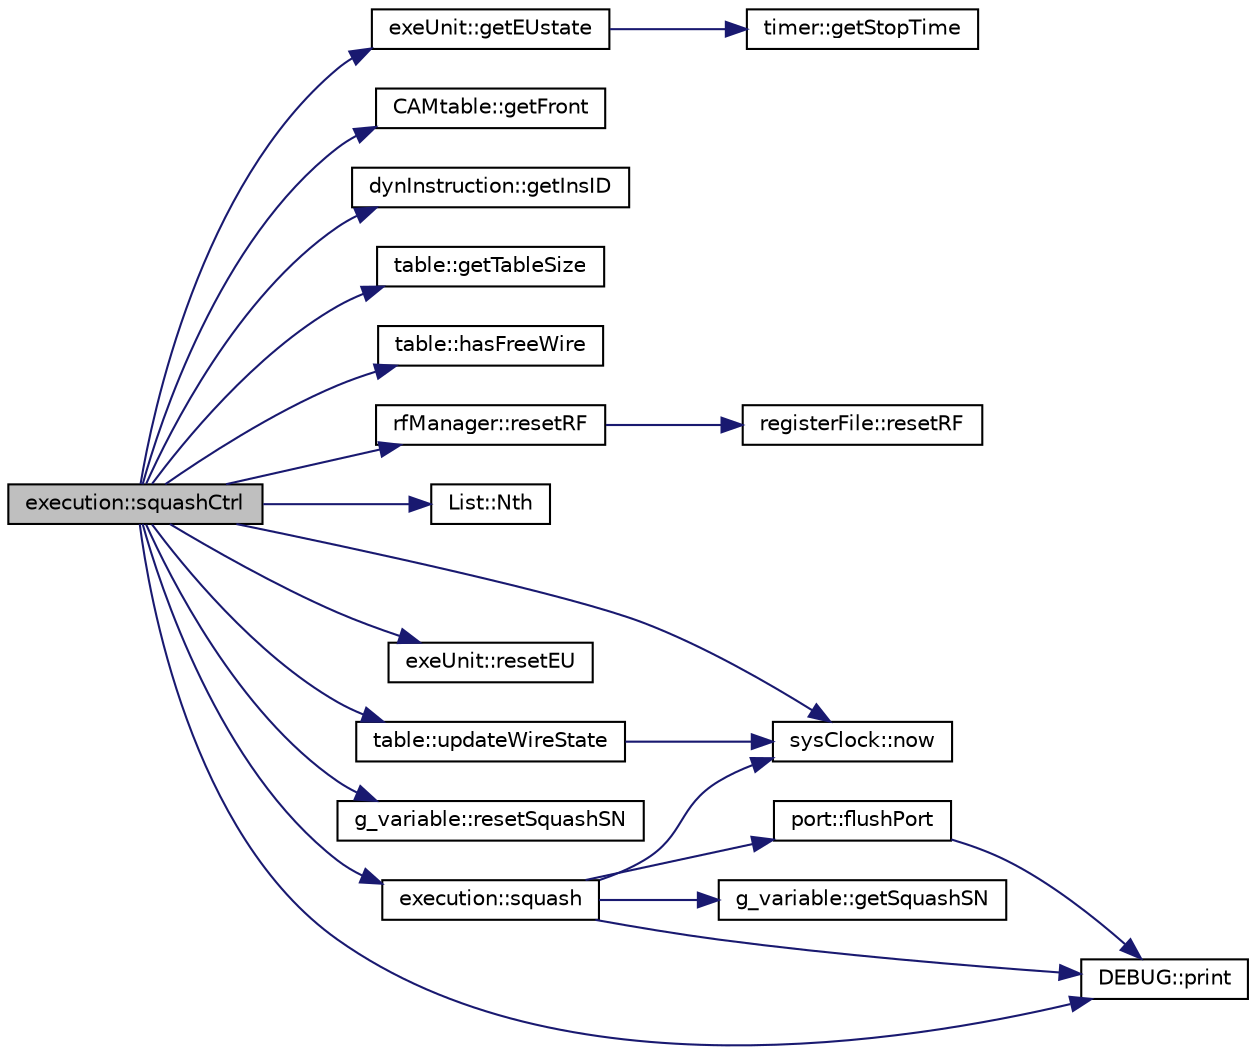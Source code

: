 digraph G
{
  edge [fontname="Helvetica",fontsize="10",labelfontname="Helvetica",labelfontsize="10"];
  node [fontname="Helvetica",fontsize="10",shape=record];
  rankdir=LR;
  Node1 [label="execution::squashCtrl",height=0.2,width=0.4,color="black", fillcolor="grey75", style="filled" fontcolor="black"];
  Node1 -> Node2 [color="midnightblue",fontsize="10",style="solid",fontname="Helvetica"];
  Node2 [label="exeUnit::getEUstate",height=0.2,width=0.4,color="black", fillcolor="white", style="filled",URL="$structexeUnit.html#a739cfd78a98068a64fb2e807f49c4312"];
  Node2 -> Node3 [color="midnightblue",fontsize="10",style="solid",fontname="Helvetica"];
  Node3 [label="timer::getStopTime",height=0.2,width=0.4,color="black", fillcolor="white", style="filled",URL="$structtimer.html#a5a974df09de3c943843cccb24bfdc2b3"];
  Node1 -> Node4 [color="midnightblue",fontsize="10",style="solid",fontname="Helvetica"];
  Node4 [label="CAMtable::getFront",height=0.2,width=0.4,color="black", fillcolor="white", style="filled",URL="$classCAMtable.html#a1111b552094db836302ac5ce0671794a"];
  Node1 -> Node5 [color="midnightblue",fontsize="10",style="solid",fontname="Helvetica"];
  Node5 [label="dynInstruction::getInsID",height=0.2,width=0.4,color="black", fillcolor="white", style="filled",URL="$classdynInstruction.html#ab38b8181f522daae77cb46d701fb5302"];
  Node1 -> Node6 [color="midnightblue",fontsize="10",style="solid",fontname="Helvetica"];
  Node6 [label="table::getTableSize",height=0.2,width=0.4,color="black", fillcolor="white", style="filled",URL="$classtable.html#af9c07419ae48bd029f03a9e7ca29c43f"];
  Node1 -> Node7 [color="midnightblue",fontsize="10",style="solid",fontname="Helvetica"];
  Node7 [label="table::hasFreeWire",height=0.2,width=0.4,color="black", fillcolor="white", style="filled",URL="$classtable.html#ade9af281ee70b0cf544060c478ffbfe1"];
  Node1 -> Node8 [color="midnightblue",fontsize="10",style="solid",fontname="Helvetica"];
  Node8 [label="sysClock::now",height=0.2,width=0.4,color="black", fillcolor="white", style="filled",URL="$classsysClock.html#af027a57c8bc3d0dab4fe5a0f870b7d20"];
  Node1 -> Node9 [color="midnightblue",fontsize="10",style="solid",fontname="Helvetica"];
  Node9 [label="List::Nth",height=0.2,width=0.4,color="black", fillcolor="white", style="filled",URL="$classList.html#a5eb964816de33c85e1d46658ddf8c6c4"];
  Node1 -> Node10 [color="midnightblue",fontsize="10",style="solid",fontname="Helvetica"];
  Node10 [label="DEBUG::print",height=0.2,width=0.4,color="black", fillcolor="white", style="filled",URL="$classDEBUG.html#ab38f086785f7239084b735007297078a"];
  Node1 -> Node11 [color="midnightblue",fontsize="10",style="solid",fontname="Helvetica"];
  Node11 [label="exeUnit::resetEU",height=0.2,width=0.4,color="black", fillcolor="white", style="filled",URL="$structexeUnit.html#a31fd51a344347d96c9be688de8e0f97a"];
  Node1 -> Node12 [color="midnightblue",fontsize="10",style="solid",fontname="Helvetica"];
  Node12 [label="rfManager::resetRF",height=0.2,width=0.4,color="black", fillcolor="white", style="filled",URL="$classrfManager.html#aca3886ea56db6dd13b096be05adee188"];
  Node12 -> Node13 [color="midnightblue",fontsize="10",style="solid",fontname="Helvetica"];
  Node13 [label="registerFile::resetRF",height=0.2,width=0.4,color="black", fillcolor="white", style="filled",URL="$classregisterFile.html#a9e487acbcecb5a905a4ee1c80adf48e4"];
  Node1 -> Node14 [color="midnightblue",fontsize="10",style="solid",fontname="Helvetica"];
  Node14 [label="g_variable::resetSquashSN",height=0.2,width=0.4,color="black", fillcolor="white", style="filled",URL="$structg__variable.html#a0031c2dbd6463bf57b4d24335eb7b9ca"];
  Node1 -> Node15 [color="midnightblue",fontsize="10",style="solid",fontname="Helvetica"];
  Node15 [label="execution::squash",height=0.2,width=0.4,color="black", fillcolor="white", style="filled",URL="$classexecution.html#a243c30ebc13c7e2e6c1eb46a8fcac55e"];
  Node15 -> Node16 [color="midnightblue",fontsize="10",style="solid",fontname="Helvetica"];
  Node16 [label="port::flushPort",height=0.2,width=0.4,color="black", fillcolor="white", style="filled",URL="$classport.html#a58991733cd9bb95beb7303826b9b3d3f"];
  Node16 -> Node10 [color="midnightblue",fontsize="10",style="solid",fontname="Helvetica"];
  Node15 -> Node17 [color="midnightblue",fontsize="10",style="solid",fontname="Helvetica"];
  Node17 [label="g_variable::getSquashSN",height=0.2,width=0.4,color="black", fillcolor="white", style="filled",URL="$structg__variable.html#a366fb213b96fa81e166dbe60a16c3e4f"];
  Node15 -> Node8 [color="midnightblue",fontsize="10",style="solid",fontname="Helvetica"];
  Node15 -> Node10 [color="midnightblue",fontsize="10",style="solid",fontname="Helvetica"];
  Node1 -> Node18 [color="midnightblue",fontsize="10",style="solid",fontname="Helvetica"];
  Node18 [label="table::updateWireState",height=0.2,width=0.4,color="black", fillcolor="white", style="filled",URL="$classtable.html#aafcfb08640fda68a1a09b81afc3c1dd7"];
  Node18 -> Node8 [color="midnightblue",fontsize="10",style="solid",fontname="Helvetica"];
}
